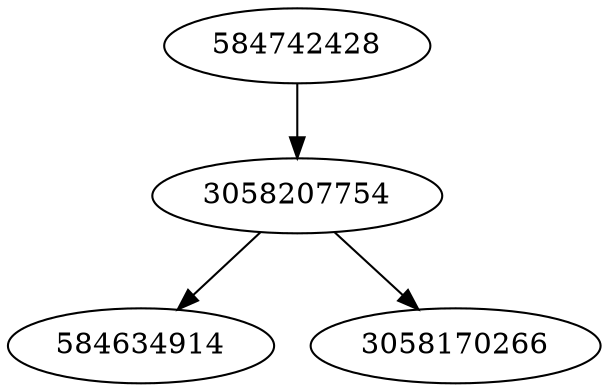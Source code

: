 strict digraph  {
584634914;
3058207754;
584742428;
3058170266;
3058207754 -> 584634914;
3058207754 -> 3058170266;
584742428 -> 3058207754;
}

